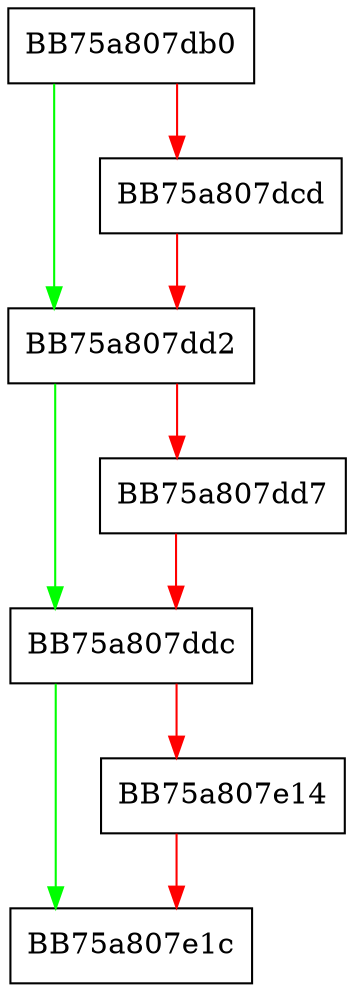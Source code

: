 digraph GetCompressionUsingHandle {
  node [shape="box"];
  graph [splines=ortho];
  BB75a807db0 -> BB75a807dd2 [color="green"];
  BB75a807db0 -> BB75a807dcd [color="red"];
  BB75a807dcd -> BB75a807dd2 [color="red"];
  BB75a807dd2 -> BB75a807ddc [color="green"];
  BB75a807dd2 -> BB75a807dd7 [color="red"];
  BB75a807dd7 -> BB75a807ddc [color="red"];
  BB75a807ddc -> BB75a807e1c [color="green"];
  BB75a807ddc -> BB75a807e14 [color="red"];
  BB75a807e14 -> BB75a807e1c [color="red"];
}